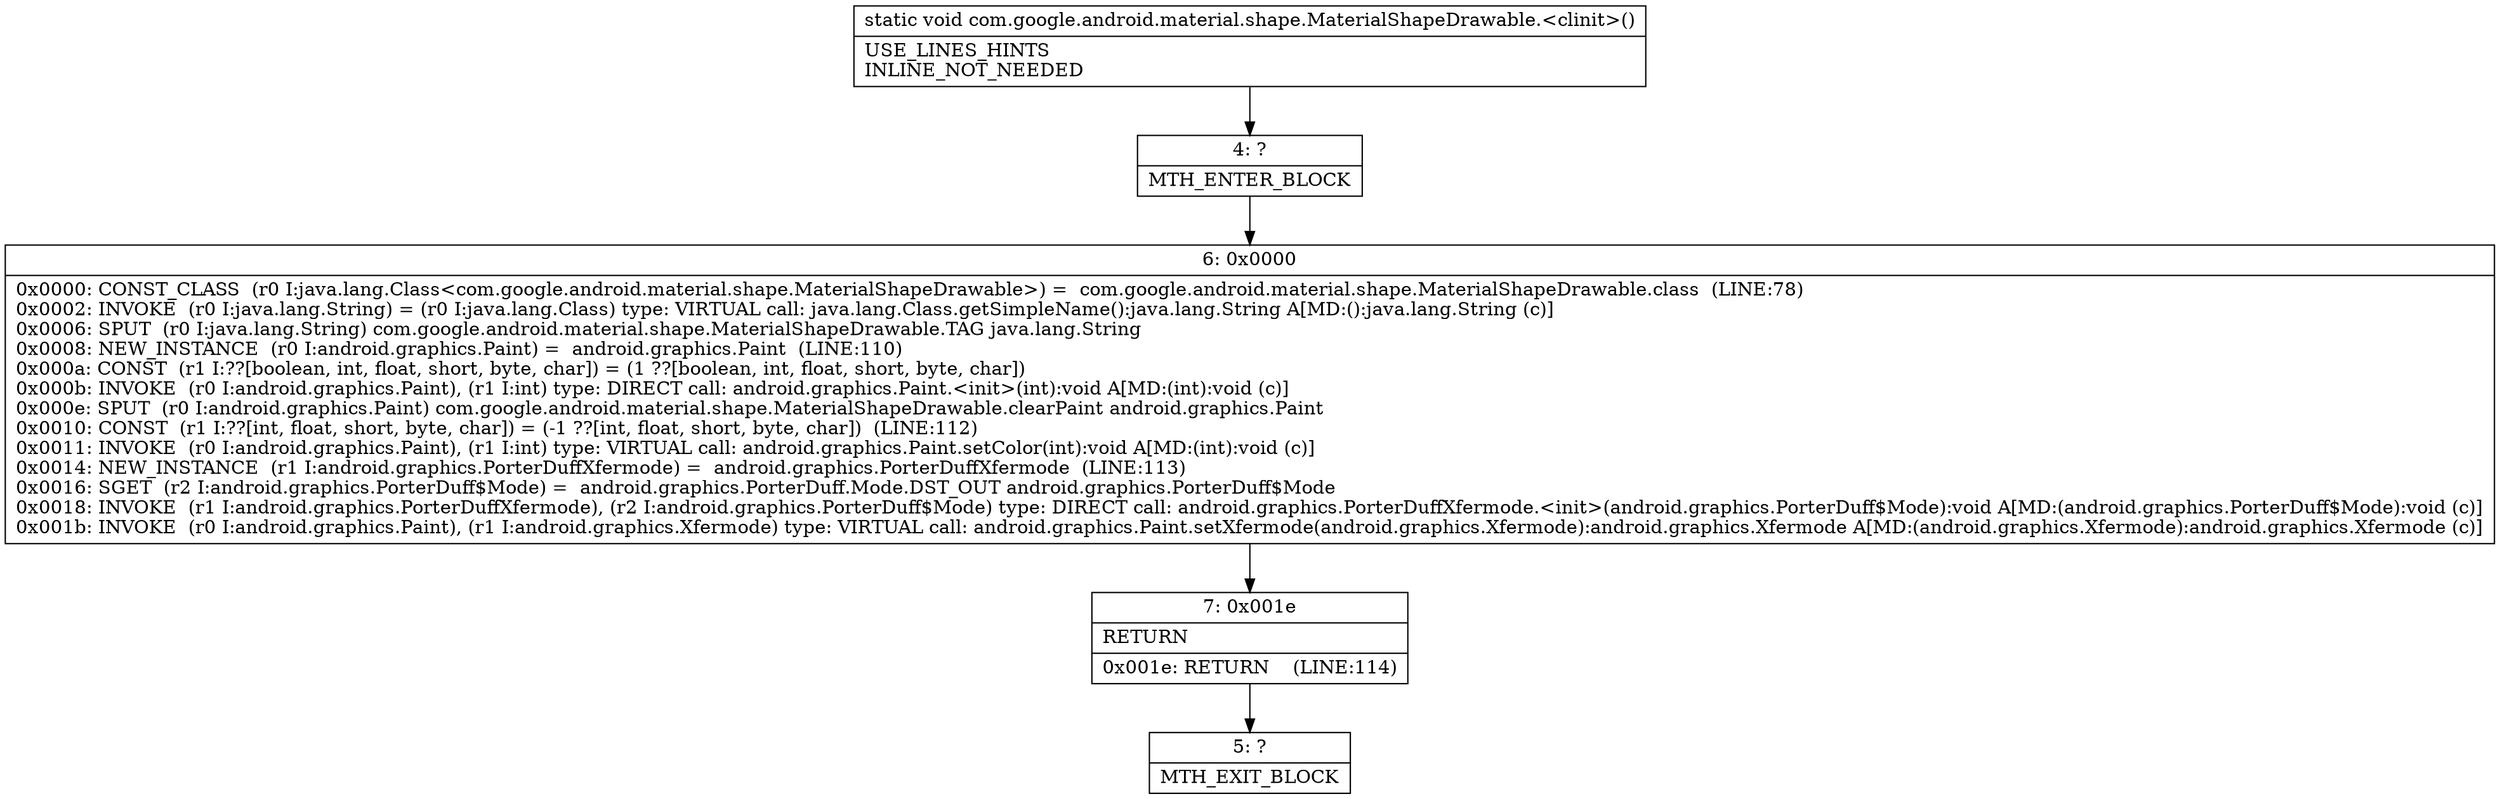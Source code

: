 digraph "CFG forcom.google.android.material.shape.MaterialShapeDrawable.\<clinit\>()V" {
Node_4 [shape=record,label="{4\:\ ?|MTH_ENTER_BLOCK\l}"];
Node_6 [shape=record,label="{6\:\ 0x0000|0x0000: CONST_CLASS  (r0 I:java.lang.Class\<com.google.android.material.shape.MaterialShapeDrawable\>) =  com.google.android.material.shape.MaterialShapeDrawable.class  (LINE:78)\l0x0002: INVOKE  (r0 I:java.lang.String) = (r0 I:java.lang.Class) type: VIRTUAL call: java.lang.Class.getSimpleName():java.lang.String A[MD:():java.lang.String (c)]\l0x0006: SPUT  (r0 I:java.lang.String) com.google.android.material.shape.MaterialShapeDrawable.TAG java.lang.String \l0x0008: NEW_INSTANCE  (r0 I:android.graphics.Paint) =  android.graphics.Paint  (LINE:110)\l0x000a: CONST  (r1 I:??[boolean, int, float, short, byte, char]) = (1 ??[boolean, int, float, short, byte, char]) \l0x000b: INVOKE  (r0 I:android.graphics.Paint), (r1 I:int) type: DIRECT call: android.graphics.Paint.\<init\>(int):void A[MD:(int):void (c)]\l0x000e: SPUT  (r0 I:android.graphics.Paint) com.google.android.material.shape.MaterialShapeDrawable.clearPaint android.graphics.Paint \l0x0010: CONST  (r1 I:??[int, float, short, byte, char]) = (\-1 ??[int, float, short, byte, char])  (LINE:112)\l0x0011: INVOKE  (r0 I:android.graphics.Paint), (r1 I:int) type: VIRTUAL call: android.graphics.Paint.setColor(int):void A[MD:(int):void (c)]\l0x0014: NEW_INSTANCE  (r1 I:android.graphics.PorterDuffXfermode) =  android.graphics.PorterDuffXfermode  (LINE:113)\l0x0016: SGET  (r2 I:android.graphics.PorterDuff$Mode) =  android.graphics.PorterDuff.Mode.DST_OUT android.graphics.PorterDuff$Mode \l0x0018: INVOKE  (r1 I:android.graphics.PorterDuffXfermode), (r2 I:android.graphics.PorterDuff$Mode) type: DIRECT call: android.graphics.PorterDuffXfermode.\<init\>(android.graphics.PorterDuff$Mode):void A[MD:(android.graphics.PorterDuff$Mode):void (c)]\l0x001b: INVOKE  (r0 I:android.graphics.Paint), (r1 I:android.graphics.Xfermode) type: VIRTUAL call: android.graphics.Paint.setXfermode(android.graphics.Xfermode):android.graphics.Xfermode A[MD:(android.graphics.Xfermode):android.graphics.Xfermode (c)]\l}"];
Node_7 [shape=record,label="{7\:\ 0x001e|RETURN\l|0x001e: RETURN    (LINE:114)\l}"];
Node_5 [shape=record,label="{5\:\ ?|MTH_EXIT_BLOCK\l}"];
MethodNode[shape=record,label="{static void com.google.android.material.shape.MaterialShapeDrawable.\<clinit\>()  | USE_LINES_HINTS\lINLINE_NOT_NEEDED\l}"];
MethodNode -> Node_4;Node_4 -> Node_6;
Node_6 -> Node_7;
Node_7 -> Node_5;
}

